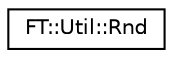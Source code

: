 digraph "Graphical Class Hierarchy"
{
 // LATEX_PDF_SIZE
  edge [fontname="Helvetica",fontsize="10",labelfontname="Helvetica",labelfontsize="10"];
  node [fontname="Helvetica",fontsize="10",shape=record];
  rankdir="LR";
  Node0 [label="FT::Util::Rnd",height=0.2,width=0.4,color="black", fillcolor="white", style="filled",URL="$d8/d33/classFT_1_1Util_1_1Rnd.html",tooltip="Defines a multi-core random number generator and its operators."];
}

